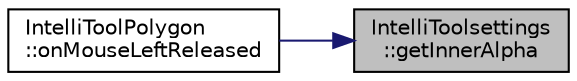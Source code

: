 digraph "IntelliToolsettings::getInnerAlpha"
{
 // LATEX_PDF_SIZE
  edge [fontname="Helvetica",fontsize="10",labelfontname="Helvetica",labelfontsize="10"];
  node [fontname="Helvetica",fontsize="10",shape=record];
  rankdir="RL";
  Node1 [label="IntelliToolsettings\l::getInnerAlpha",height=0.2,width=0.4,color="black", fillcolor="grey75", style="filled", fontcolor="black",tooltip=" "];
  Node1 -> Node2 [dir="back",color="midnightblue",fontsize="10",style="solid",fontname="Helvetica"];
  Node2 [label="IntelliToolPolygon\l::onMouseLeftReleased",height=0.2,width=0.4,color="black", fillcolor="white", style="filled",URL="$class_intelli_tool_polygon.html#a4e1473ff408ae2e11cf6a43f6f575f21",tooltip="A function managing the left click released of a mouse. Merging the fill to the active layer."];
}
